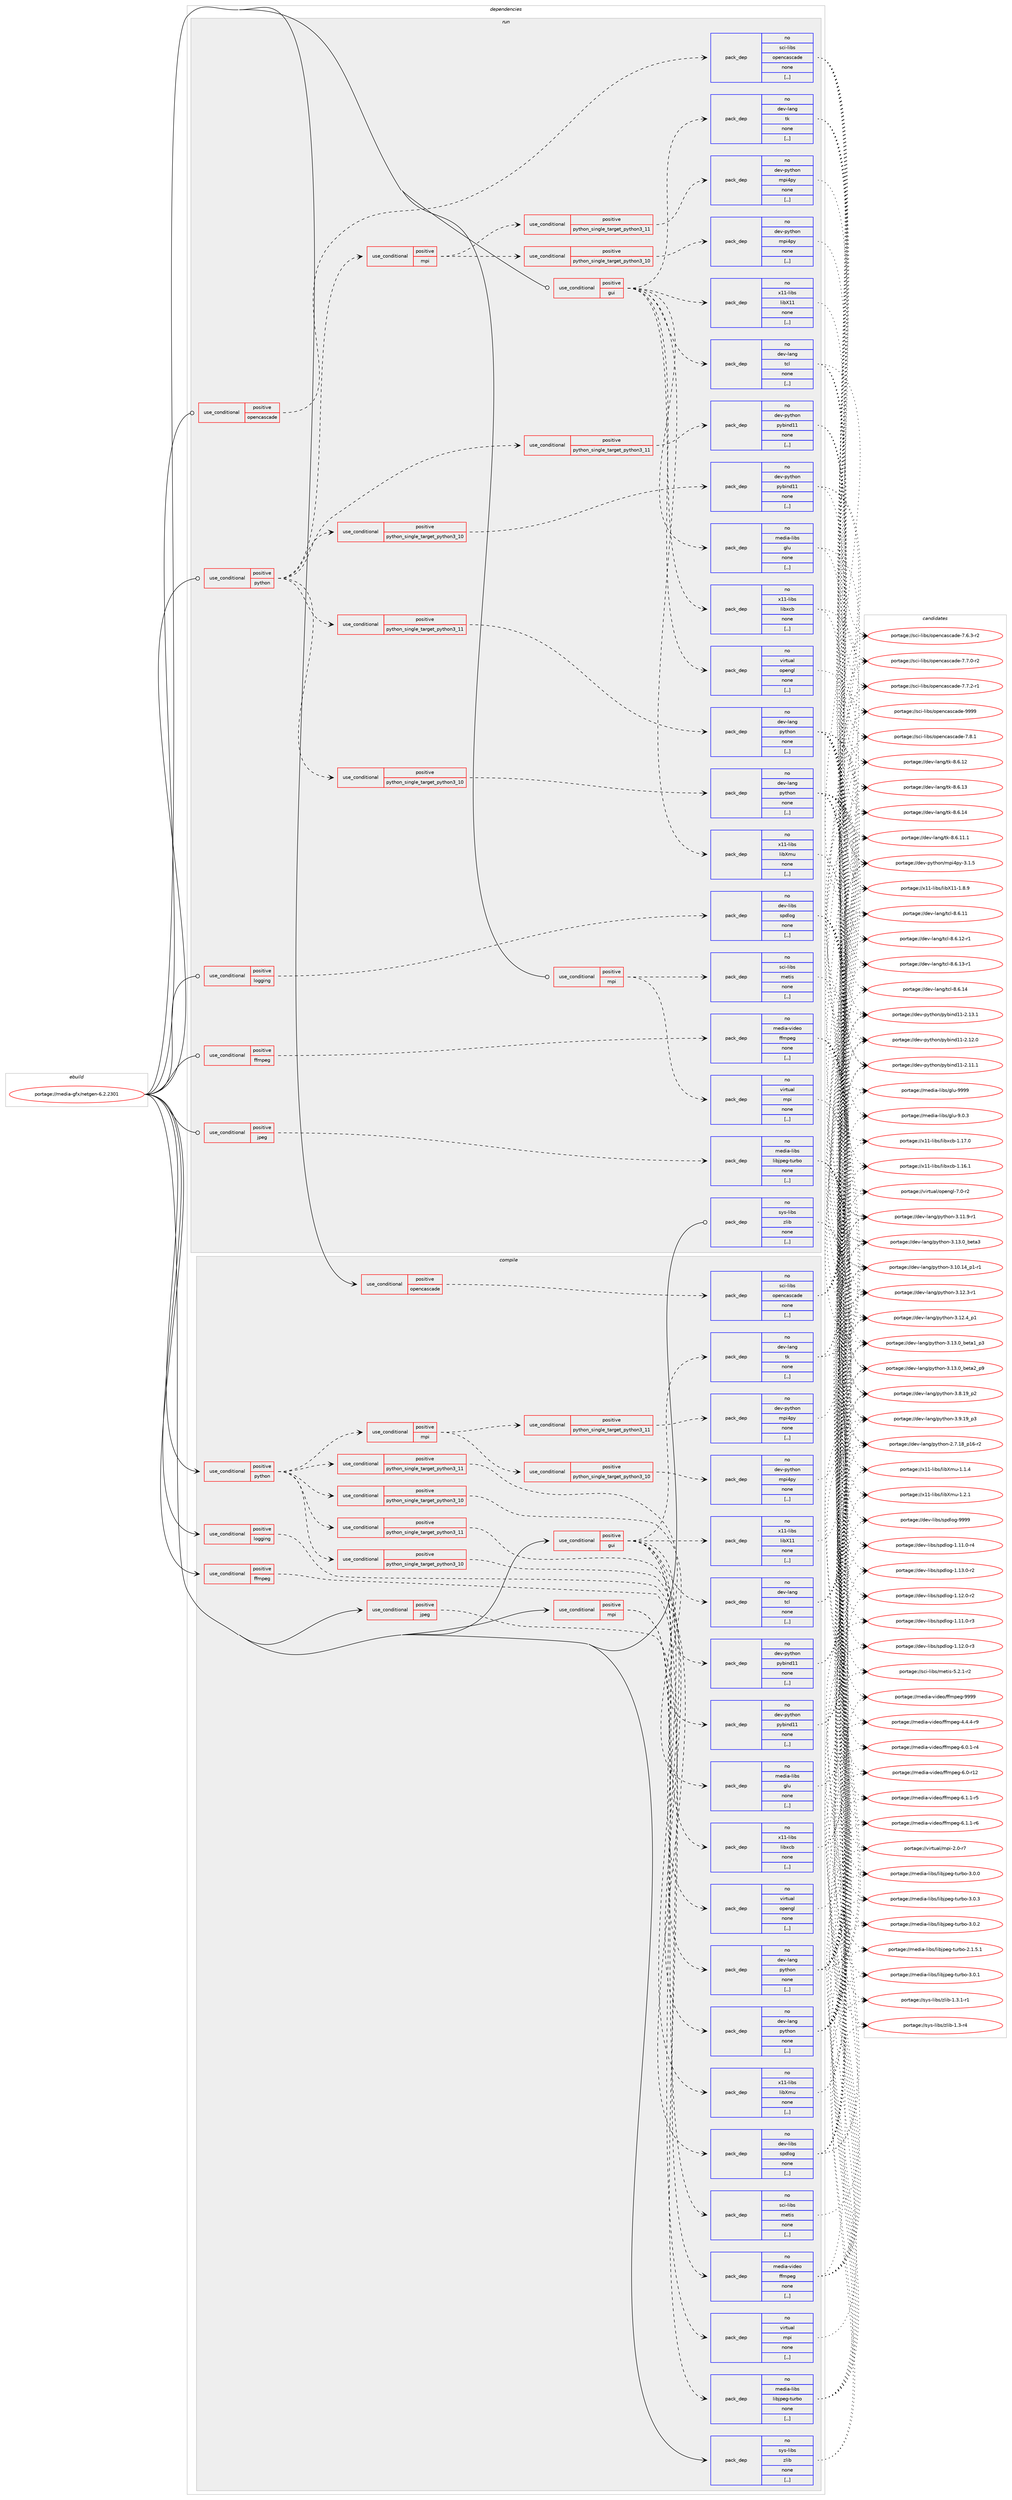 digraph prolog {

# *************
# Graph options
# *************

newrank=true;
concentrate=true;
compound=true;
graph [rankdir=LR,fontname=Helvetica,fontsize=10,ranksep=1.5];#, ranksep=2.5, nodesep=0.2];
edge  [arrowhead=vee];
node  [fontname=Helvetica,fontsize=10];

# **********
# The ebuild
# **********

subgraph cluster_leftcol {
color=gray;
rank=same;
label=<<i>ebuild</i>>;
id [label="portage://media-gfx/netgen-6.2.2301", color=red, width=4, href="../media-gfx/netgen-6.2.2301.svg"];
}

# ****************
# The dependencies
# ****************

subgraph cluster_midcol {
color=gray;
label=<<i>dependencies</i>>;
subgraph cluster_compile {
fillcolor="#eeeeee";
style=filled;
label=<<i>compile</i>>;
subgraph cond72094 {
dependency286039 [label=<<TABLE BORDER="0" CELLBORDER="1" CELLSPACING="0" CELLPADDING="4"><TR><TD ROWSPAN="3" CELLPADDING="10">use_conditional</TD></TR><TR><TD>positive</TD></TR><TR><TD>ffmpeg</TD></TR></TABLE>>, shape=none, color=red];
subgraph pack211648 {
dependency286040 [label=<<TABLE BORDER="0" CELLBORDER="1" CELLSPACING="0" CELLPADDING="4" WIDTH="220"><TR><TD ROWSPAN="6" CELLPADDING="30">pack_dep</TD></TR><TR><TD WIDTH="110">no</TD></TR><TR><TD>media-video</TD></TR><TR><TD>ffmpeg</TD></TR><TR><TD>none</TD></TR><TR><TD>[,,]</TD></TR></TABLE>>, shape=none, color=blue];
}
dependency286039:e -> dependency286040:w [weight=20,style="dashed",arrowhead="vee"];
}
id:e -> dependency286039:w [weight=20,style="solid",arrowhead="vee"];
subgraph cond72095 {
dependency286041 [label=<<TABLE BORDER="0" CELLBORDER="1" CELLSPACING="0" CELLPADDING="4"><TR><TD ROWSPAN="3" CELLPADDING="10">use_conditional</TD></TR><TR><TD>positive</TD></TR><TR><TD>gui</TD></TR></TABLE>>, shape=none, color=red];
subgraph pack211649 {
dependency286042 [label=<<TABLE BORDER="0" CELLBORDER="1" CELLSPACING="0" CELLPADDING="4" WIDTH="220"><TR><TD ROWSPAN="6" CELLPADDING="30">pack_dep</TD></TR><TR><TD WIDTH="110">no</TD></TR><TR><TD>dev-lang</TD></TR><TR><TD>tcl</TD></TR><TR><TD>none</TD></TR><TR><TD>[,,]</TD></TR></TABLE>>, shape=none, color=blue];
}
dependency286041:e -> dependency286042:w [weight=20,style="dashed",arrowhead="vee"];
subgraph pack211650 {
dependency286043 [label=<<TABLE BORDER="0" CELLBORDER="1" CELLSPACING="0" CELLPADDING="4" WIDTH="220"><TR><TD ROWSPAN="6" CELLPADDING="30">pack_dep</TD></TR><TR><TD WIDTH="110">no</TD></TR><TR><TD>dev-lang</TD></TR><TR><TD>tk</TD></TR><TR><TD>none</TD></TR><TR><TD>[,,]</TD></TR></TABLE>>, shape=none, color=blue];
}
dependency286041:e -> dependency286043:w [weight=20,style="dashed",arrowhead="vee"];
subgraph pack211651 {
dependency286044 [label=<<TABLE BORDER="0" CELLBORDER="1" CELLSPACING="0" CELLPADDING="4" WIDTH="220"><TR><TD ROWSPAN="6" CELLPADDING="30">pack_dep</TD></TR><TR><TD WIDTH="110">no</TD></TR><TR><TD>media-libs</TD></TR><TR><TD>glu</TD></TR><TR><TD>none</TD></TR><TR><TD>[,,]</TD></TR></TABLE>>, shape=none, color=blue];
}
dependency286041:e -> dependency286044:w [weight=20,style="dashed",arrowhead="vee"];
subgraph pack211652 {
dependency286045 [label=<<TABLE BORDER="0" CELLBORDER="1" CELLSPACING="0" CELLPADDING="4" WIDTH="220"><TR><TD ROWSPAN="6" CELLPADDING="30">pack_dep</TD></TR><TR><TD WIDTH="110">no</TD></TR><TR><TD>virtual</TD></TR><TR><TD>opengl</TD></TR><TR><TD>none</TD></TR><TR><TD>[,,]</TD></TR></TABLE>>, shape=none, color=blue];
}
dependency286041:e -> dependency286045:w [weight=20,style="dashed",arrowhead="vee"];
subgraph pack211653 {
dependency286046 [label=<<TABLE BORDER="0" CELLBORDER="1" CELLSPACING="0" CELLPADDING="4" WIDTH="220"><TR><TD ROWSPAN="6" CELLPADDING="30">pack_dep</TD></TR><TR><TD WIDTH="110">no</TD></TR><TR><TD>x11-libs</TD></TR><TR><TD>libX11</TD></TR><TR><TD>none</TD></TR><TR><TD>[,,]</TD></TR></TABLE>>, shape=none, color=blue];
}
dependency286041:e -> dependency286046:w [weight=20,style="dashed",arrowhead="vee"];
subgraph pack211654 {
dependency286047 [label=<<TABLE BORDER="0" CELLBORDER="1" CELLSPACING="0" CELLPADDING="4" WIDTH="220"><TR><TD ROWSPAN="6" CELLPADDING="30">pack_dep</TD></TR><TR><TD WIDTH="110">no</TD></TR><TR><TD>x11-libs</TD></TR><TR><TD>libXmu</TD></TR><TR><TD>none</TD></TR><TR><TD>[,,]</TD></TR></TABLE>>, shape=none, color=blue];
}
dependency286041:e -> dependency286047:w [weight=20,style="dashed",arrowhead="vee"];
subgraph pack211655 {
dependency286048 [label=<<TABLE BORDER="0" CELLBORDER="1" CELLSPACING="0" CELLPADDING="4" WIDTH="220"><TR><TD ROWSPAN="6" CELLPADDING="30">pack_dep</TD></TR><TR><TD WIDTH="110">no</TD></TR><TR><TD>x11-libs</TD></TR><TR><TD>libxcb</TD></TR><TR><TD>none</TD></TR><TR><TD>[,,]</TD></TR></TABLE>>, shape=none, color=blue];
}
dependency286041:e -> dependency286048:w [weight=20,style="dashed",arrowhead="vee"];
}
id:e -> dependency286041:w [weight=20,style="solid",arrowhead="vee"];
subgraph cond72096 {
dependency286049 [label=<<TABLE BORDER="0" CELLBORDER="1" CELLSPACING="0" CELLPADDING="4"><TR><TD ROWSPAN="3" CELLPADDING="10">use_conditional</TD></TR><TR><TD>positive</TD></TR><TR><TD>jpeg</TD></TR></TABLE>>, shape=none, color=red];
subgraph pack211656 {
dependency286050 [label=<<TABLE BORDER="0" CELLBORDER="1" CELLSPACING="0" CELLPADDING="4" WIDTH="220"><TR><TD ROWSPAN="6" CELLPADDING="30">pack_dep</TD></TR><TR><TD WIDTH="110">no</TD></TR><TR><TD>media-libs</TD></TR><TR><TD>libjpeg-turbo</TD></TR><TR><TD>none</TD></TR><TR><TD>[,,]</TD></TR></TABLE>>, shape=none, color=blue];
}
dependency286049:e -> dependency286050:w [weight=20,style="dashed",arrowhead="vee"];
}
id:e -> dependency286049:w [weight=20,style="solid",arrowhead="vee"];
subgraph cond72097 {
dependency286051 [label=<<TABLE BORDER="0" CELLBORDER="1" CELLSPACING="0" CELLPADDING="4"><TR><TD ROWSPAN="3" CELLPADDING="10">use_conditional</TD></TR><TR><TD>positive</TD></TR><TR><TD>logging</TD></TR></TABLE>>, shape=none, color=red];
subgraph pack211657 {
dependency286052 [label=<<TABLE BORDER="0" CELLBORDER="1" CELLSPACING="0" CELLPADDING="4" WIDTH="220"><TR><TD ROWSPAN="6" CELLPADDING="30">pack_dep</TD></TR><TR><TD WIDTH="110">no</TD></TR><TR><TD>dev-libs</TD></TR><TR><TD>spdlog</TD></TR><TR><TD>none</TD></TR><TR><TD>[,,]</TD></TR></TABLE>>, shape=none, color=blue];
}
dependency286051:e -> dependency286052:w [weight=20,style="dashed",arrowhead="vee"];
}
id:e -> dependency286051:w [weight=20,style="solid",arrowhead="vee"];
subgraph cond72098 {
dependency286053 [label=<<TABLE BORDER="0" CELLBORDER="1" CELLSPACING="0" CELLPADDING="4"><TR><TD ROWSPAN="3" CELLPADDING="10">use_conditional</TD></TR><TR><TD>positive</TD></TR><TR><TD>mpi</TD></TR></TABLE>>, shape=none, color=red];
subgraph pack211658 {
dependency286054 [label=<<TABLE BORDER="0" CELLBORDER="1" CELLSPACING="0" CELLPADDING="4" WIDTH="220"><TR><TD ROWSPAN="6" CELLPADDING="30">pack_dep</TD></TR><TR><TD WIDTH="110">no</TD></TR><TR><TD>sci-libs</TD></TR><TR><TD>metis</TD></TR><TR><TD>none</TD></TR><TR><TD>[,,]</TD></TR></TABLE>>, shape=none, color=blue];
}
dependency286053:e -> dependency286054:w [weight=20,style="dashed",arrowhead="vee"];
subgraph pack211659 {
dependency286055 [label=<<TABLE BORDER="0" CELLBORDER="1" CELLSPACING="0" CELLPADDING="4" WIDTH="220"><TR><TD ROWSPAN="6" CELLPADDING="30">pack_dep</TD></TR><TR><TD WIDTH="110">no</TD></TR><TR><TD>virtual</TD></TR><TR><TD>mpi</TD></TR><TR><TD>none</TD></TR><TR><TD>[,,]</TD></TR></TABLE>>, shape=none, color=blue];
}
dependency286053:e -> dependency286055:w [weight=20,style="dashed",arrowhead="vee"];
}
id:e -> dependency286053:w [weight=20,style="solid",arrowhead="vee"];
subgraph cond72099 {
dependency286056 [label=<<TABLE BORDER="0" CELLBORDER="1" CELLSPACING="0" CELLPADDING="4"><TR><TD ROWSPAN="3" CELLPADDING="10">use_conditional</TD></TR><TR><TD>positive</TD></TR><TR><TD>opencascade</TD></TR></TABLE>>, shape=none, color=red];
subgraph pack211660 {
dependency286057 [label=<<TABLE BORDER="0" CELLBORDER="1" CELLSPACING="0" CELLPADDING="4" WIDTH="220"><TR><TD ROWSPAN="6" CELLPADDING="30">pack_dep</TD></TR><TR><TD WIDTH="110">no</TD></TR><TR><TD>sci-libs</TD></TR><TR><TD>opencascade</TD></TR><TR><TD>none</TD></TR><TR><TD>[,,]</TD></TR></TABLE>>, shape=none, color=blue];
}
dependency286056:e -> dependency286057:w [weight=20,style="dashed",arrowhead="vee"];
}
id:e -> dependency286056:w [weight=20,style="solid",arrowhead="vee"];
subgraph cond72100 {
dependency286058 [label=<<TABLE BORDER="0" CELLBORDER="1" CELLSPACING="0" CELLPADDING="4"><TR><TD ROWSPAN="3" CELLPADDING="10">use_conditional</TD></TR><TR><TD>positive</TD></TR><TR><TD>python</TD></TR></TABLE>>, shape=none, color=red];
subgraph cond72101 {
dependency286059 [label=<<TABLE BORDER="0" CELLBORDER="1" CELLSPACING="0" CELLPADDING="4"><TR><TD ROWSPAN="3" CELLPADDING="10">use_conditional</TD></TR><TR><TD>positive</TD></TR><TR><TD>python_single_target_python3_10</TD></TR></TABLE>>, shape=none, color=red];
subgraph pack211661 {
dependency286060 [label=<<TABLE BORDER="0" CELLBORDER="1" CELLSPACING="0" CELLPADDING="4" WIDTH="220"><TR><TD ROWSPAN="6" CELLPADDING="30">pack_dep</TD></TR><TR><TD WIDTH="110">no</TD></TR><TR><TD>dev-lang</TD></TR><TR><TD>python</TD></TR><TR><TD>none</TD></TR><TR><TD>[,,]</TD></TR></TABLE>>, shape=none, color=blue];
}
dependency286059:e -> dependency286060:w [weight=20,style="dashed",arrowhead="vee"];
}
dependency286058:e -> dependency286059:w [weight=20,style="dashed",arrowhead="vee"];
subgraph cond72102 {
dependency286061 [label=<<TABLE BORDER="0" CELLBORDER="1" CELLSPACING="0" CELLPADDING="4"><TR><TD ROWSPAN="3" CELLPADDING="10">use_conditional</TD></TR><TR><TD>positive</TD></TR><TR><TD>python_single_target_python3_11</TD></TR></TABLE>>, shape=none, color=red];
subgraph pack211662 {
dependency286062 [label=<<TABLE BORDER="0" CELLBORDER="1" CELLSPACING="0" CELLPADDING="4" WIDTH="220"><TR><TD ROWSPAN="6" CELLPADDING="30">pack_dep</TD></TR><TR><TD WIDTH="110">no</TD></TR><TR><TD>dev-lang</TD></TR><TR><TD>python</TD></TR><TR><TD>none</TD></TR><TR><TD>[,,]</TD></TR></TABLE>>, shape=none, color=blue];
}
dependency286061:e -> dependency286062:w [weight=20,style="dashed",arrowhead="vee"];
}
dependency286058:e -> dependency286061:w [weight=20,style="dashed",arrowhead="vee"];
subgraph cond72103 {
dependency286063 [label=<<TABLE BORDER="0" CELLBORDER="1" CELLSPACING="0" CELLPADDING="4"><TR><TD ROWSPAN="3" CELLPADDING="10">use_conditional</TD></TR><TR><TD>positive</TD></TR><TR><TD>python_single_target_python3_10</TD></TR></TABLE>>, shape=none, color=red];
subgraph pack211663 {
dependency286064 [label=<<TABLE BORDER="0" CELLBORDER="1" CELLSPACING="0" CELLPADDING="4" WIDTH="220"><TR><TD ROWSPAN="6" CELLPADDING="30">pack_dep</TD></TR><TR><TD WIDTH="110">no</TD></TR><TR><TD>dev-python</TD></TR><TR><TD>pybind11</TD></TR><TR><TD>none</TD></TR><TR><TD>[,,]</TD></TR></TABLE>>, shape=none, color=blue];
}
dependency286063:e -> dependency286064:w [weight=20,style="dashed",arrowhead="vee"];
}
dependency286058:e -> dependency286063:w [weight=20,style="dashed",arrowhead="vee"];
subgraph cond72104 {
dependency286065 [label=<<TABLE BORDER="0" CELLBORDER="1" CELLSPACING="0" CELLPADDING="4"><TR><TD ROWSPAN="3" CELLPADDING="10">use_conditional</TD></TR><TR><TD>positive</TD></TR><TR><TD>python_single_target_python3_11</TD></TR></TABLE>>, shape=none, color=red];
subgraph pack211664 {
dependency286066 [label=<<TABLE BORDER="0" CELLBORDER="1" CELLSPACING="0" CELLPADDING="4" WIDTH="220"><TR><TD ROWSPAN="6" CELLPADDING="30">pack_dep</TD></TR><TR><TD WIDTH="110">no</TD></TR><TR><TD>dev-python</TD></TR><TR><TD>pybind11</TD></TR><TR><TD>none</TD></TR><TR><TD>[,,]</TD></TR></TABLE>>, shape=none, color=blue];
}
dependency286065:e -> dependency286066:w [weight=20,style="dashed",arrowhead="vee"];
}
dependency286058:e -> dependency286065:w [weight=20,style="dashed",arrowhead="vee"];
subgraph cond72105 {
dependency286067 [label=<<TABLE BORDER="0" CELLBORDER="1" CELLSPACING="0" CELLPADDING="4"><TR><TD ROWSPAN="3" CELLPADDING="10">use_conditional</TD></TR><TR><TD>positive</TD></TR><TR><TD>mpi</TD></TR></TABLE>>, shape=none, color=red];
subgraph cond72106 {
dependency286068 [label=<<TABLE BORDER="0" CELLBORDER="1" CELLSPACING="0" CELLPADDING="4"><TR><TD ROWSPAN="3" CELLPADDING="10">use_conditional</TD></TR><TR><TD>positive</TD></TR><TR><TD>python_single_target_python3_10</TD></TR></TABLE>>, shape=none, color=red];
subgraph pack211665 {
dependency286069 [label=<<TABLE BORDER="0" CELLBORDER="1" CELLSPACING="0" CELLPADDING="4" WIDTH="220"><TR><TD ROWSPAN="6" CELLPADDING="30">pack_dep</TD></TR><TR><TD WIDTH="110">no</TD></TR><TR><TD>dev-python</TD></TR><TR><TD>mpi4py</TD></TR><TR><TD>none</TD></TR><TR><TD>[,,]</TD></TR></TABLE>>, shape=none, color=blue];
}
dependency286068:e -> dependency286069:w [weight=20,style="dashed",arrowhead="vee"];
}
dependency286067:e -> dependency286068:w [weight=20,style="dashed",arrowhead="vee"];
subgraph cond72107 {
dependency286070 [label=<<TABLE BORDER="0" CELLBORDER="1" CELLSPACING="0" CELLPADDING="4"><TR><TD ROWSPAN="3" CELLPADDING="10">use_conditional</TD></TR><TR><TD>positive</TD></TR><TR><TD>python_single_target_python3_11</TD></TR></TABLE>>, shape=none, color=red];
subgraph pack211666 {
dependency286071 [label=<<TABLE BORDER="0" CELLBORDER="1" CELLSPACING="0" CELLPADDING="4" WIDTH="220"><TR><TD ROWSPAN="6" CELLPADDING="30">pack_dep</TD></TR><TR><TD WIDTH="110">no</TD></TR><TR><TD>dev-python</TD></TR><TR><TD>mpi4py</TD></TR><TR><TD>none</TD></TR><TR><TD>[,,]</TD></TR></TABLE>>, shape=none, color=blue];
}
dependency286070:e -> dependency286071:w [weight=20,style="dashed",arrowhead="vee"];
}
dependency286067:e -> dependency286070:w [weight=20,style="dashed",arrowhead="vee"];
}
dependency286058:e -> dependency286067:w [weight=20,style="dashed",arrowhead="vee"];
}
id:e -> dependency286058:w [weight=20,style="solid",arrowhead="vee"];
subgraph pack211667 {
dependency286072 [label=<<TABLE BORDER="0" CELLBORDER="1" CELLSPACING="0" CELLPADDING="4" WIDTH="220"><TR><TD ROWSPAN="6" CELLPADDING="30">pack_dep</TD></TR><TR><TD WIDTH="110">no</TD></TR><TR><TD>sys-libs</TD></TR><TR><TD>zlib</TD></TR><TR><TD>none</TD></TR><TR><TD>[,,]</TD></TR></TABLE>>, shape=none, color=blue];
}
id:e -> dependency286072:w [weight=20,style="solid",arrowhead="vee"];
}
subgraph cluster_compileandrun {
fillcolor="#eeeeee";
style=filled;
label=<<i>compile and run</i>>;
}
subgraph cluster_run {
fillcolor="#eeeeee";
style=filled;
label=<<i>run</i>>;
subgraph cond72108 {
dependency286073 [label=<<TABLE BORDER="0" CELLBORDER="1" CELLSPACING="0" CELLPADDING="4"><TR><TD ROWSPAN="3" CELLPADDING="10">use_conditional</TD></TR><TR><TD>positive</TD></TR><TR><TD>ffmpeg</TD></TR></TABLE>>, shape=none, color=red];
subgraph pack211668 {
dependency286074 [label=<<TABLE BORDER="0" CELLBORDER="1" CELLSPACING="0" CELLPADDING="4" WIDTH="220"><TR><TD ROWSPAN="6" CELLPADDING="30">pack_dep</TD></TR><TR><TD WIDTH="110">no</TD></TR><TR><TD>media-video</TD></TR><TR><TD>ffmpeg</TD></TR><TR><TD>none</TD></TR><TR><TD>[,,]</TD></TR></TABLE>>, shape=none, color=blue];
}
dependency286073:e -> dependency286074:w [weight=20,style="dashed",arrowhead="vee"];
}
id:e -> dependency286073:w [weight=20,style="solid",arrowhead="odot"];
subgraph cond72109 {
dependency286075 [label=<<TABLE BORDER="0" CELLBORDER="1" CELLSPACING="0" CELLPADDING="4"><TR><TD ROWSPAN="3" CELLPADDING="10">use_conditional</TD></TR><TR><TD>positive</TD></TR><TR><TD>gui</TD></TR></TABLE>>, shape=none, color=red];
subgraph pack211669 {
dependency286076 [label=<<TABLE BORDER="0" CELLBORDER="1" CELLSPACING="0" CELLPADDING="4" WIDTH="220"><TR><TD ROWSPAN="6" CELLPADDING="30">pack_dep</TD></TR><TR><TD WIDTH="110">no</TD></TR><TR><TD>dev-lang</TD></TR><TR><TD>tcl</TD></TR><TR><TD>none</TD></TR><TR><TD>[,,]</TD></TR></TABLE>>, shape=none, color=blue];
}
dependency286075:e -> dependency286076:w [weight=20,style="dashed",arrowhead="vee"];
subgraph pack211670 {
dependency286077 [label=<<TABLE BORDER="0" CELLBORDER="1" CELLSPACING="0" CELLPADDING="4" WIDTH="220"><TR><TD ROWSPAN="6" CELLPADDING="30">pack_dep</TD></TR><TR><TD WIDTH="110">no</TD></TR><TR><TD>dev-lang</TD></TR><TR><TD>tk</TD></TR><TR><TD>none</TD></TR><TR><TD>[,,]</TD></TR></TABLE>>, shape=none, color=blue];
}
dependency286075:e -> dependency286077:w [weight=20,style="dashed",arrowhead="vee"];
subgraph pack211671 {
dependency286078 [label=<<TABLE BORDER="0" CELLBORDER="1" CELLSPACING="0" CELLPADDING="4" WIDTH="220"><TR><TD ROWSPAN="6" CELLPADDING="30">pack_dep</TD></TR><TR><TD WIDTH="110">no</TD></TR><TR><TD>media-libs</TD></TR><TR><TD>glu</TD></TR><TR><TD>none</TD></TR><TR><TD>[,,]</TD></TR></TABLE>>, shape=none, color=blue];
}
dependency286075:e -> dependency286078:w [weight=20,style="dashed",arrowhead="vee"];
subgraph pack211672 {
dependency286079 [label=<<TABLE BORDER="0" CELLBORDER="1" CELLSPACING="0" CELLPADDING="4" WIDTH="220"><TR><TD ROWSPAN="6" CELLPADDING="30">pack_dep</TD></TR><TR><TD WIDTH="110">no</TD></TR><TR><TD>virtual</TD></TR><TR><TD>opengl</TD></TR><TR><TD>none</TD></TR><TR><TD>[,,]</TD></TR></TABLE>>, shape=none, color=blue];
}
dependency286075:e -> dependency286079:w [weight=20,style="dashed",arrowhead="vee"];
subgraph pack211673 {
dependency286080 [label=<<TABLE BORDER="0" CELLBORDER="1" CELLSPACING="0" CELLPADDING="4" WIDTH="220"><TR><TD ROWSPAN="6" CELLPADDING="30">pack_dep</TD></TR><TR><TD WIDTH="110">no</TD></TR><TR><TD>x11-libs</TD></TR><TR><TD>libX11</TD></TR><TR><TD>none</TD></TR><TR><TD>[,,]</TD></TR></TABLE>>, shape=none, color=blue];
}
dependency286075:e -> dependency286080:w [weight=20,style="dashed",arrowhead="vee"];
subgraph pack211674 {
dependency286081 [label=<<TABLE BORDER="0" CELLBORDER="1" CELLSPACING="0" CELLPADDING="4" WIDTH="220"><TR><TD ROWSPAN="6" CELLPADDING="30">pack_dep</TD></TR><TR><TD WIDTH="110">no</TD></TR><TR><TD>x11-libs</TD></TR><TR><TD>libXmu</TD></TR><TR><TD>none</TD></TR><TR><TD>[,,]</TD></TR></TABLE>>, shape=none, color=blue];
}
dependency286075:e -> dependency286081:w [weight=20,style="dashed",arrowhead="vee"];
subgraph pack211675 {
dependency286082 [label=<<TABLE BORDER="0" CELLBORDER="1" CELLSPACING="0" CELLPADDING="4" WIDTH="220"><TR><TD ROWSPAN="6" CELLPADDING="30">pack_dep</TD></TR><TR><TD WIDTH="110">no</TD></TR><TR><TD>x11-libs</TD></TR><TR><TD>libxcb</TD></TR><TR><TD>none</TD></TR><TR><TD>[,,]</TD></TR></TABLE>>, shape=none, color=blue];
}
dependency286075:e -> dependency286082:w [weight=20,style="dashed",arrowhead="vee"];
}
id:e -> dependency286075:w [weight=20,style="solid",arrowhead="odot"];
subgraph cond72110 {
dependency286083 [label=<<TABLE BORDER="0" CELLBORDER="1" CELLSPACING="0" CELLPADDING="4"><TR><TD ROWSPAN="3" CELLPADDING="10">use_conditional</TD></TR><TR><TD>positive</TD></TR><TR><TD>jpeg</TD></TR></TABLE>>, shape=none, color=red];
subgraph pack211676 {
dependency286084 [label=<<TABLE BORDER="0" CELLBORDER="1" CELLSPACING="0" CELLPADDING="4" WIDTH="220"><TR><TD ROWSPAN="6" CELLPADDING="30">pack_dep</TD></TR><TR><TD WIDTH="110">no</TD></TR><TR><TD>media-libs</TD></TR><TR><TD>libjpeg-turbo</TD></TR><TR><TD>none</TD></TR><TR><TD>[,,]</TD></TR></TABLE>>, shape=none, color=blue];
}
dependency286083:e -> dependency286084:w [weight=20,style="dashed",arrowhead="vee"];
}
id:e -> dependency286083:w [weight=20,style="solid",arrowhead="odot"];
subgraph cond72111 {
dependency286085 [label=<<TABLE BORDER="0" CELLBORDER="1" CELLSPACING="0" CELLPADDING="4"><TR><TD ROWSPAN="3" CELLPADDING="10">use_conditional</TD></TR><TR><TD>positive</TD></TR><TR><TD>logging</TD></TR></TABLE>>, shape=none, color=red];
subgraph pack211677 {
dependency286086 [label=<<TABLE BORDER="0" CELLBORDER="1" CELLSPACING="0" CELLPADDING="4" WIDTH="220"><TR><TD ROWSPAN="6" CELLPADDING="30">pack_dep</TD></TR><TR><TD WIDTH="110">no</TD></TR><TR><TD>dev-libs</TD></TR><TR><TD>spdlog</TD></TR><TR><TD>none</TD></TR><TR><TD>[,,]</TD></TR></TABLE>>, shape=none, color=blue];
}
dependency286085:e -> dependency286086:w [weight=20,style="dashed",arrowhead="vee"];
}
id:e -> dependency286085:w [weight=20,style="solid",arrowhead="odot"];
subgraph cond72112 {
dependency286087 [label=<<TABLE BORDER="0" CELLBORDER="1" CELLSPACING="0" CELLPADDING="4"><TR><TD ROWSPAN="3" CELLPADDING="10">use_conditional</TD></TR><TR><TD>positive</TD></TR><TR><TD>mpi</TD></TR></TABLE>>, shape=none, color=red];
subgraph pack211678 {
dependency286088 [label=<<TABLE BORDER="0" CELLBORDER="1" CELLSPACING="0" CELLPADDING="4" WIDTH="220"><TR><TD ROWSPAN="6" CELLPADDING="30">pack_dep</TD></TR><TR><TD WIDTH="110">no</TD></TR><TR><TD>sci-libs</TD></TR><TR><TD>metis</TD></TR><TR><TD>none</TD></TR><TR><TD>[,,]</TD></TR></TABLE>>, shape=none, color=blue];
}
dependency286087:e -> dependency286088:w [weight=20,style="dashed",arrowhead="vee"];
subgraph pack211679 {
dependency286089 [label=<<TABLE BORDER="0" CELLBORDER="1" CELLSPACING="0" CELLPADDING="4" WIDTH="220"><TR><TD ROWSPAN="6" CELLPADDING="30">pack_dep</TD></TR><TR><TD WIDTH="110">no</TD></TR><TR><TD>virtual</TD></TR><TR><TD>mpi</TD></TR><TR><TD>none</TD></TR><TR><TD>[,,]</TD></TR></TABLE>>, shape=none, color=blue];
}
dependency286087:e -> dependency286089:w [weight=20,style="dashed",arrowhead="vee"];
}
id:e -> dependency286087:w [weight=20,style="solid",arrowhead="odot"];
subgraph cond72113 {
dependency286090 [label=<<TABLE BORDER="0" CELLBORDER="1" CELLSPACING="0" CELLPADDING="4"><TR><TD ROWSPAN="3" CELLPADDING="10">use_conditional</TD></TR><TR><TD>positive</TD></TR><TR><TD>opencascade</TD></TR></TABLE>>, shape=none, color=red];
subgraph pack211680 {
dependency286091 [label=<<TABLE BORDER="0" CELLBORDER="1" CELLSPACING="0" CELLPADDING="4" WIDTH="220"><TR><TD ROWSPAN="6" CELLPADDING="30">pack_dep</TD></TR><TR><TD WIDTH="110">no</TD></TR><TR><TD>sci-libs</TD></TR><TR><TD>opencascade</TD></TR><TR><TD>none</TD></TR><TR><TD>[,,]</TD></TR></TABLE>>, shape=none, color=blue];
}
dependency286090:e -> dependency286091:w [weight=20,style="dashed",arrowhead="vee"];
}
id:e -> dependency286090:w [weight=20,style="solid",arrowhead="odot"];
subgraph cond72114 {
dependency286092 [label=<<TABLE BORDER="0" CELLBORDER="1" CELLSPACING="0" CELLPADDING="4"><TR><TD ROWSPAN="3" CELLPADDING="10">use_conditional</TD></TR><TR><TD>positive</TD></TR><TR><TD>python</TD></TR></TABLE>>, shape=none, color=red];
subgraph cond72115 {
dependency286093 [label=<<TABLE BORDER="0" CELLBORDER="1" CELLSPACING="0" CELLPADDING="4"><TR><TD ROWSPAN="3" CELLPADDING="10">use_conditional</TD></TR><TR><TD>positive</TD></TR><TR><TD>python_single_target_python3_10</TD></TR></TABLE>>, shape=none, color=red];
subgraph pack211681 {
dependency286094 [label=<<TABLE BORDER="0" CELLBORDER="1" CELLSPACING="0" CELLPADDING="4" WIDTH="220"><TR><TD ROWSPAN="6" CELLPADDING="30">pack_dep</TD></TR><TR><TD WIDTH="110">no</TD></TR><TR><TD>dev-lang</TD></TR><TR><TD>python</TD></TR><TR><TD>none</TD></TR><TR><TD>[,,]</TD></TR></TABLE>>, shape=none, color=blue];
}
dependency286093:e -> dependency286094:w [weight=20,style="dashed",arrowhead="vee"];
}
dependency286092:e -> dependency286093:w [weight=20,style="dashed",arrowhead="vee"];
subgraph cond72116 {
dependency286095 [label=<<TABLE BORDER="0" CELLBORDER="1" CELLSPACING="0" CELLPADDING="4"><TR><TD ROWSPAN="3" CELLPADDING="10">use_conditional</TD></TR><TR><TD>positive</TD></TR><TR><TD>python_single_target_python3_11</TD></TR></TABLE>>, shape=none, color=red];
subgraph pack211682 {
dependency286096 [label=<<TABLE BORDER="0" CELLBORDER="1" CELLSPACING="0" CELLPADDING="4" WIDTH="220"><TR><TD ROWSPAN="6" CELLPADDING="30">pack_dep</TD></TR><TR><TD WIDTH="110">no</TD></TR><TR><TD>dev-lang</TD></TR><TR><TD>python</TD></TR><TR><TD>none</TD></TR><TR><TD>[,,]</TD></TR></TABLE>>, shape=none, color=blue];
}
dependency286095:e -> dependency286096:w [weight=20,style="dashed",arrowhead="vee"];
}
dependency286092:e -> dependency286095:w [weight=20,style="dashed",arrowhead="vee"];
subgraph cond72117 {
dependency286097 [label=<<TABLE BORDER="0" CELLBORDER="1" CELLSPACING="0" CELLPADDING="4"><TR><TD ROWSPAN="3" CELLPADDING="10">use_conditional</TD></TR><TR><TD>positive</TD></TR><TR><TD>python_single_target_python3_10</TD></TR></TABLE>>, shape=none, color=red];
subgraph pack211683 {
dependency286098 [label=<<TABLE BORDER="0" CELLBORDER="1" CELLSPACING="0" CELLPADDING="4" WIDTH="220"><TR><TD ROWSPAN="6" CELLPADDING="30">pack_dep</TD></TR><TR><TD WIDTH="110">no</TD></TR><TR><TD>dev-python</TD></TR><TR><TD>pybind11</TD></TR><TR><TD>none</TD></TR><TR><TD>[,,]</TD></TR></TABLE>>, shape=none, color=blue];
}
dependency286097:e -> dependency286098:w [weight=20,style="dashed",arrowhead="vee"];
}
dependency286092:e -> dependency286097:w [weight=20,style="dashed",arrowhead="vee"];
subgraph cond72118 {
dependency286099 [label=<<TABLE BORDER="0" CELLBORDER="1" CELLSPACING="0" CELLPADDING="4"><TR><TD ROWSPAN="3" CELLPADDING="10">use_conditional</TD></TR><TR><TD>positive</TD></TR><TR><TD>python_single_target_python3_11</TD></TR></TABLE>>, shape=none, color=red];
subgraph pack211684 {
dependency286100 [label=<<TABLE BORDER="0" CELLBORDER="1" CELLSPACING="0" CELLPADDING="4" WIDTH="220"><TR><TD ROWSPAN="6" CELLPADDING="30">pack_dep</TD></TR><TR><TD WIDTH="110">no</TD></TR><TR><TD>dev-python</TD></TR><TR><TD>pybind11</TD></TR><TR><TD>none</TD></TR><TR><TD>[,,]</TD></TR></TABLE>>, shape=none, color=blue];
}
dependency286099:e -> dependency286100:w [weight=20,style="dashed",arrowhead="vee"];
}
dependency286092:e -> dependency286099:w [weight=20,style="dashed",arrowhead="vee"];
subgraph cond72119 {
dependency286101 [label=<<TABLE BORDER="0" CELLBORDER="1" CELLSPACING="0" CELLPADDING="4"><TR><TD ROWSPAN="3" CELLPADDING="10">use_conditional</TD></TR><TR><TD>positive</TD></TR><TR><TD>mpi</TD></TR></TABLE>>, shape=none, color=red];
subgraph cond72120 {
dependency286102 [label=<<TABLE BORDER="0" CELLBORDER="1" CELLSPACING="0" CELLPADDING="4"><TR><TD ROWSPAN="3" CELLPADDING="10">use_conditional</TD></TR><TR><TD>positive</TD></TR><TR><TD>python_single_target_python3_10</TD></TR></TABLE>>, shape=none, color=red];
subgraph pack211685 {
dependency286103 [label=<<TABLE BORDER="0" CELLBORDER="1" CELLSPACING="0" CELLPADDING="4" WIDTH="220"><TR><TD ROWSPAN="6" CELLPADDING="30">pack_dep</TD></TR><TR><TD WIDTH="110">no</TD></TR><TR><TD>dev-python</TD></TR><TR><TD>mpi4py</TD></TR><TR><TD>none</TD></TR><TR><TD>[,,]</TD></TR></TABLE>>, shape=none, color=blue];
}
dependency286102:e -> dependency286103:w [weight=20,style="dashed",arrowhead="vee"];
}
dependency286101:e -> dependency286102:w [weight=20,style="dashed",arrowhead="vee"];
subgraph cond72121 {
dependency286104 [label=<<TABLE BORDER="0" CELLBORDER="1" CELLSPACING="0" CELLPADDING="4"><TR><TD ROWSPAN="3" CELLPADDING="10">use_conditional</TD></TR><TR><TD>positive</TD></TR><TR><TD>python_single_target_python3_11</TD></TR></TABLE>>, shape=none, color=red];
subgraph pack211686 {
dependency286105 [label=<<TABLE BORDER="0" CELLBORDER="1" CELLSPACING="0" CELLPADDING="4" WIDTH="220"><TR><TD ROWSPAN="6" CELLPADDING="30">pack_dep</TD></TR><TR><TD WIDTH="110">no</TD></TR><TR><TD>dev-python</TD></TR><TR><TD>mpi4py</TD></TR><TR><TD>none</TD></TR><TR><TD>[,,]</TD></TR></TABLE>>, shape=none, color=blue];
}
dependency286104:e -> dependency286105:w [weight=20,style="dashed",arrowhead="vee"];
}
dependency286101:e -> dependency286104:w [weight=20,style="dashed",arrowhead="vee"];
}
dependency286092:e -> dependency286101:w [weight=20,style="dashed",arrowhead="vee"];
}
id:e -> dependency286092:w [weight=20,style="solid",arrowhead="odot"];
subgraph pack211687 {
dependency286106 [label=<<TABLE BORDER="0" CELLBORDER="1" CELLSPACING="0" CELLPADDING="4" WIDTH="220"><TR><TD ROWSPAN="6" CELLPADDING="30">pack_dep</TD></TR><TR><TD WIDTH="110">no</TD></TR><TR><TD>sys-libs</TD></TR><TR><TD>zlib</TD></TR><TR><TD>none</TD></TR><TR><TD>[,,]</TD></TR></TABLE>>, shape=none, color=blue];
}
id:e -> dependency286106:w [weight=20,style="solid",arrowhead="odot"];
}
}

# **************
# The candidates
# **************

subgraph cluster_choices {
rank=same;
color=gray;
label=<<i>candidates</i>>;

subgraph choice211648 {
color=black;
nodesep=1;
choice1091011001059745118105100101111471021021091121011034552465246524511457 [label="portage://media-video/ffmpeg-4.4.4-r9", color=red, width=4,href="../media-video/ffmpeg-4.4.4-r9.svg"];
choice10910110010597451181051001011114710210210911210110345544648451144950 [label="portage://media-video/ffmpeg-6.0-r12", color=red, width=4,href="../media-video/ffmpeg-6.0-r12.svg"];
choice1091011001059745118105100101111471021021091121011034554464846494511452 [label="portage://media-video/ffmpeg-6.0.1-r4", color=red, width=4,href="../media-video/ffmpeg-6.0.1-r4.svg"];
choice1091011001059745118105100101111471021021091121011034554464946494511453 [label="portage://media-video/ffmpeg-6.1.1-r5", color=red, width=4,href="../media-video/ffmpeg-6.1.1-r5.svg"];
choice1091011001059745118105100101111471021021091121011034554464946494511454 [label="portage://media-video/ffmpeg-6.1.1-r6", color=red, width=4,href="../media-video/ffmpeg-6.1.1-r6.svg"];
choice1091011001059745118105100101111471021021091121011034557575757 [label="portage://media-video/ffmpeg-9999", color=red, width=4,href="../media-video/ffmpeg-9999.svg"];
dependency286040:e -> choice1091011001059745118105100101111471021021091121011034552465246524511457:w [style=dotted,weight="100"];
dependency286040:e -> choice10910110010597451181051001011114710210210911210110345544648451144950:w [style=dotted,weight="100"];
dependency286040:e -> choice1091011001059745118105100101111471021021091121011034554464846494511452:w [style=dotted,weight="100"];
dependency286040:e -> choice1091011001059745118105100101111471021021091121011034554464946494511453:w [style=dotted,weight="100"];
dependency286040:e -> choice1091011001059745118105100101111471021021091121011034554464946494511454:w [style=dotted,weight="100"];
dependency286040:e -> choice1091011001059745118105100101111471021021091121011034557575757:w [style=dotted,weight="100"];
}
subgraph choice211649 {
color=black;
nodesep=1;
choice1001011184510897110103471169910845564654464949 [label="portage://dev-lang/tcl-8.6.11", color=red, width=4,href="../dev-lang/tcl-8.6.11.svg"];
choice10010111845108971101034711699108455646544649504511449 [label="portage://dev-lang/tcl-8.6.12-r1", color=red, width=4,href="../dev-lang/tcl-8.6.12-r1.svg"];
choice10010111845108971101034711699108455646544649514511449 [label="portage://dev-lang/tcl-8.6.13-r1", color=red, width=4,href="../dev-lang/tcl-8.6.13-r1.svg"];
choice1001011184510897110103471169910845564654464952 [label="portage://dev-lang/tcl-8.6.14", color=red, width=4,href="../dev-lang/tcl-8.6.14.svg"];
dependency286042:e -> choice1001011184510897110103471169910845564654464949:w [style=dotted,weight="100"];
dependency286042:e -> choice10010111845108971101034711699108455646544649504511449:w [style=dotted,weight="100"];
dependency286042:e -> choice10010111845108971101034711699108455646544649514511449:w [style=dotted,weight="100"];
dependency286042:e -> choice1001011184510897110103471169910845564654464952:w [style=dotted,weight="100"];
}
subgraph choice211650 {
color=black;
nodesep=1;
choice100101118451089711010347116107455646544649494649 [label="portage://dev-lang/tk-8.6.11.1", color=red, width=4,href="../dev-lang/tk-8.6.11.1.svg"];
choice10010111845108971101034711610745564654464950 [label="portage://dev-lang/tk-8.6.12", color=red, width=4,href="../dev-lang/tk-8.6.12.svg"];
choice10010111845108971101034711610745564654464951 [label="portage://dev-lang/tk-8.6.13", color=red, width=4,href="../dev-lang/tk-8.6.13.svg"];
choice10010111845108971101034711610745564654464952 [label="portage://dev-lang/tk-8.6.14", color=red, width=4,href="../dev-lang/tk-8.6.14.svg"];
dependency286043:e -> choice100101118451089711010347116107455646544649494649:w [style=dotted,weight="100"];
dependency286043:e -> choice10010111845108971101034711610745564654464950:w [style=dotted,weight="100"];
dependency286043:e -> choice10010111845108971101034711610745564654464951:w [style=dotted,weight="100"];
dependency286043:e -> choice10010111845108971101034711610745564654464952:w [style=dotted,weight="100"];
}
subgraph choice211651 {
color=black;
nodesep=1;
choice10910110010597451081059811547103108117455746484651 [label="portage://media-libs/glu-9.0.3", color=red, width=4,href="../media-libs/glu-9.0.3.svg"];
choice109101100105974510810598115471031081174557575757 [label="portage://media-libs/glu-9999", color=red, width=4,href="../media-libs/glu-9999.svg"];
dependency286044:e -> choice10910110010597451081059811547103108117455746484651:w [style=dotted,weight="100"];
dependency286044:e -> choice109101100105974510810598115471031081174557575757:w [style=dotted,weight="100"];
}
subgraph choice211652 {
color=black;
nodesep=1;
choice1181051141161179710847111112101110103108455546484511450 [label="portage://virtual/opengl-7.0-r2", color=red, width=4,href="../virtual/opengl-7.0-r2.svg"];
dependency286045:e -> choice1181051141161179710847111112101110103108455546484511450:w [style=dotted,weight="100"];
}
subgraph choice211653 {
color=black;
nodesep=1;
choice120494945108105981154710810598884949454946564657 [label="portage://x11-libs/libX11-1.8.9", color=red, width=4,href="../x11-libs/libX11-1.8.9.svg"];
dependency286046:e -> choice120494945108105981154710810598884949454946564657:w [style=dotted,weight="100"];
}
subgraph choice211654 {
color=black;
nodesep=1;
choice12049494510810598115471081059888109117454946494652 [label="portage://x11-libs/libXmu-1.1.4", color=red, width=4,href="../x11-libs/libXmu-1.1.4.svg"];
choice12049494510810598115471081059888109117454946504649 [label="portage://x11-libs/libXmu-1.2.1", color=red, width=4,href="../x11-libs/libXmu-1.2.1.svg"];
dependency286047:e -> choice12049494510810598115471081059888109117454946494652:w [style=dotted,weight="100"];
dependency286047:e -> choice12049494510810598115471081059888109117454946504649:w [style=dotted,weight="100"];
}
subgraph choice211655 {
color=black;
nodesep=1;
choice120494945108105981154710810598120999845494649544649 [label="portage://x11-libs/libxcb-1.16.1", color=red, width=4,href="../x11-libs/libxcb-1.16.1.svg"];
choice120494945108105981154710810598120999845494649554648 [label="portage://x11-libs/libxcb-1.17.0", color=red, width=4,href="../x11-libs/libxcb-1.17.0.svg"];
dependency286048:e -> choice120494945108105981154710810598120999845494649544649:w [style=dotted,weight="100"];
dependency286048:e -> choice120494945108105981154710810598120999845494649554648:w [style=dotted,weight="100"];
}
subgraph choice211656 {
color=black;
nodesep=1;
choice109101100105974510810598115471081059810611210110345116117114981114550464946534649 [label="portage://media-libs/libjpeg-turbo-2.1.5.1", color=red, width=4,href="../media-libs/libjpeg-turbo-2.1.5.1.svg"];
choice10910110010597451081059811547108105981061121011034511611711498111455146484648 [label="portage://media-libs/libjpeg-turbo-3.0.0", color=red, width=4,href="../media-libs/libjpeg-turbo-3.0.0.svg"];
choice10910110010597451081059811547108105981061121011034511611711498111455146484649 [label="portage://media-libs/libjpeg-turbo-3.0.1", color=red, width=4,href="../media-libs/libjpeg-turbo-3.0.1.svg"];
choice10910110010597451081059811547108105981061121011034511611711498111455146484650 [label="portage://media-libs/libjpeg-turbo-3.0.2", color=red, width=4,href="../media-libs/libjpeg-turbo-3.0.2.svg"];
choice10910110010597451081059811547108105981061121011034511611711498111455146484651 [label="portage://media-libs/libjpeg-turbo-3.0.3", color=red, width=4,href="../media-libs/libjpeg-turbo-3.0.3.svg"];
dependency286050:e -> choice109101100105974510810598115471081059810611210110345116117114981114550464946534649:w [style=dotted,weight="100"];
dependency286050:e -> choice10910110010597451081059811547108105981061121011034511611711498111455146484648:w [style=dotted,weight="100"];
dependency286050:e -> choice10910110010597451081059811547108105981061121011034511611711498111455146484649:w [style=dotted,weight="100"];
dependency286050:e -> choice10910110010597451081059811547108105981061121011034511611711498111455146484650:w [style=dotted,weight="100"];
dependency286050:e -> choice10910110010597451081059811547108105981061121011034511611711498111455146484651:w [style=dotted,weight="100"];
}
subgraph choice211657 {
color=black;
nodesep=1;
choice100101118451081059811547115112100108111103454946494946484511451 [label="portage://dev-libs/spdlog-1.11.0-r3", color=red, width=4,href="../dev-libs/spdlog-1.11.0-r3.svg"];
choice100101118451081059811547115112100108111103454946494946484511452 [label="portage://dev-libs/spdlog-1.11.0-r4", color=red, width=4,href="../dev-libs/spdlog-1.11.0-r4.svg"];
choice100101118451081059811547115112100108111103454946495046484511450 [label="portage://dev-libs/spdlog-1.12.0-r2", color=red, width=4,href="../dev-libs/spdlog-1.12.0-r2.svg"];
choice100101118451081059811547115112100108111103454946495046484511451 [label="portage://dev-libs/spdlog-1.12.0-r3", color=red, width=4,href="../dev-libs/spdlog-1.12.0-r3.svg"];
choice100101118451081059811547115112100108111103454946495146484511450 [label="portage://dev-libs/spdlog-1.13.0-r2", color=red, width=4,href="../dev-libs/spdlog-1.13.0-r2.svg"];
choice1001011184510810598115471151121001081111034557575757 [label="portage://dev-libs/spdlog-9999", color=red, width=4,href="../dev-libs/spdlog-9999.svg"];
dependency286052:e -> choice100101118451081059811547115112100108111103454946494946484511451:w [style=dotted,weight="100"];
dependency286052:e -> choice100101118451081059811547115112100108111103454946494946484511452:w [style=dotted,weight="100"];
dependency286052:e -> choice100101118451081059811547115112100108111103454946495046484511450:w [style=dotted,weight="100"];
dependency286052:e -> choice100101118451081059811547115112100108111103454946495046484511451:w [style=dotted,weight="100"];
dependency286052:e -> choice100101118451081059811547115112100108111103454946495146484511450:w [style=dotted,weight="100"];
dependency286052:e -> choice1001011184510810598115471151121001081111034557575757:w [style=dotted,weight="100"];
}
subgraph choice211658 {
color=black;
nodesep=1;
choice115991054510810598115471091011161051154553465046494511450 [label="portage://sci-libs/metis-5.2.1-r2", color=red, width=4,href="../sci-libs/metis-5.2.1-r2.svg"];
dependency286054:e -> choice115991054510810598115471091011161051154553465046494511450:w [style=dotted,weight="100"];
}
subgraph choice211659 {
color=black;
nodesep=1;
choice1181051141161179710847109112105455046484511455 [label="portage://virtual/mpi-2.0-r7", color=red, width=4,href="../virtual/mpi-2.0-r7.svg"];
dependency286055:e -> choice1181051141161179710847109112105455046484511455:w [style=dotted,weight="100"];
}
subgraph choice211660 {
color=black;
nodesep=1;
choice11599105451081059811547111112101110999711599971001014555465446514511450 [label="portage://sci-libs/opencascade-7.6.3-r2", color=red, width=4,href="../sci-libs/opencascade-7.6.3-r2.svg"];
choice11599105451081059811547111112101110999711599971001014555465546484511450 [label="portage://sci-libs/opencascade-7.7.0-r2", color=red, width=4,href="../sci-libs/opencascade-7.7.0-r2.svg"];
choice11599105451081059811547111112101110999711599971001014555465546504511449 [label="portage://sci-libs/opencascade-7.7.2-r1", color=red, width=4,href="../sci-libs/opencascade-7.7.2-r1.svg"];
choice1159910545108105981154711111210111099971159997100101455546564649 [label="portage://sci-libs/opencascade-7.8.1", color=red, width=4,href="../sci-libs/opencascade-7.8.1.svg"];
choice11599105451081059811547111112101110999711599971001014557575757 [label="portage://sci-libs/opencascade-9999", color=red, width=4,href="../sci-libs/opencascade-9999.svg"];
dependency286057:e -> choice11599105451081059811547111112101110999711599971001014555465446514511450:w [style=dotted,weight="100"];
dependency286057:e -> choice11599105451081059811547111112101110999711599971001014555465546484511450:w [style=dotted,weight="100"];
dependency286057:e -> choice11599105451081059811547111112101110999711599971001014555465546504511449:w [style=dotted,weight="100"];
dependency286057:e -> choice1159910545108105981154711111210111099971159997100101455546564649:w [style=dotted,weight="100"];
dependency286057:e -> choice11599105451081059811547111112101110999711599971001014557575757:w [style=dotted,weight="100"];
}
subgraph choice211661 {
color=black;
nodesep=1;
choice100101118451089711010347112121116104111110455046554649569511249544511450 [label="portage://dev-lang/python-2.7.18_p16-r2", color=red, width=4,href="../dev-lang/python-2.7.18_p16-r2.svg"];
choice100101118451089711010347112121116104111110455146494846495295112494511449 [label="portage://dev-lang/python-3.10.14_p1-r1", color=red, width=4,href="../dev-lang/python-3.10.14_p1-r1.svg"];
choice100101118451089711010347112121116104111110455146494946574511449 [label="portage://dev-lang/python-3.11.9-r1", color=red, width=4,href="../dev-lang/python-3.11.9-r1.svg"];
choice100101118451089711010347112121116104111110455146495046514511449 [label="portage://dev-lang/python-3.12.3-r1", color=red, width=4,href="../dev-lang/python-3.12.3-r1.svg"];
choice100101118451089711010347112121116104111110455146495046529511249 [label="portage://dev-lang/python-3.12.4_p1", color=red, width=4,href="../dev-lang/python-3.12.4_p1.svg"];
choice10010111845108971101034711212111610411111045514649514648959810111697499511251 [label="portage://dev-lang/python-3.13.0_beta1_p3", color=red, width=4,href="../dev-lang/python-3.13.0_beta1_p3.svg"];
choice10010111845108971101034711212111610411111045514649514648959810111697509511257 [label="portage://dev-lang/python-3.13.0_beta2_p9", color=red, width=4,href="../dev-lang/python-3.13.0_beta2_p9.svg"];
choice1001011184510897110103471121211161041111104551464951464895981011169751 [label="portage://dev-lang/python-3.13.0_beta3", color=red, width=4,href="../dev-lang/python-3.13.0_beta3.svg"];
choice100101118451089711010347112121116104111110455146564649579511250 [label="portage://dev-lang/python-3.8.19_p2", color=red, width=4,href="../dev-lang/python-3.8.19_p2.svg"];
choice100101118451089711010347112121116104111110455146574649579511251 [label="portage://dev-lang/python-3.9.19_p3", color=red, width=4,href="../dev-lang/python-3.9.19_p3.svg"];
dependency286060:e -> choice100101118451089711010347112121116104111110455046554649569511249544511450:w [style=dotted,weight="100"];
dependency286060:e -> choice100101118451089711010347112121116104111110455146494846495295112494511449:w [style=dotted,weight="100"];
dependency286060:e -> choice100101118451089711010347112121116104111110455146494946574511449:w [style=dotted,weight="100"];
dependency286060:e -> choice100101118451089711010347112121116104111110455146495046514511449:w [style=dotted,weight="100"];
dependency286060:e -> choice100101118451089711010347112121116104111110455146495046529511249:w [style=dotted,weight="100"];
dependency286060:e -> choice10010111845108971101034711212111610411111045514649514648959810111697499511251:w [style=dotted,weight="100"];
dependency286060:e -> choice10010111845108971101034711212111610411111045514649514648959810111697509511257:w [style=dotted,weight="100"];
dependency286060:e -> choice1001011184510897110103471121211161041111104551464951464895981011169751:w [style=dotted,weight="100"];
dependency286060:e -> choice100101118451089711010347112121116104111110455146564649579511250:w [style=dotted,weight="100"];
dependency286060:e -> choice100101118451089711010347112121116104111110455146574649579511251:w [style=dotted,weight="100"];
}
subgraph choice211662 {
color=black;
nodesep=1;
choice100101118451089711010347112121116104111110455046554649569511249544511450 [label="portage://dev-lang/python-2.7.18_p16-r2", color=red, width=4,href="../dev-lang/python-2.7.18_p16-r2.svg"];
choice100101118451089711010347112121116104111110455146494846495295112494511449 [label="portage://dev-lang/python-3.10.14_p1-r1", color=red, width=4,href="../dev-lang/python-3.10.14_p1-r1.svg"];
choice100101118451089711010347112121116104111110455146494946574511449 [label="portage://dev-lang/python-3.11.9-r1", color=red, width=4,href="../dev-lang/python-3.11.9-r1.svg"];
choice100101118451089711010347112121116104111110455146495046514511449 [label="portage://dev-lang/python-3.12.3-r1", color=red, width=4,href="../dev-lang/python-3.12.3-r1.svg"];
choice100101118451089711010347112121116104111110455146495046529511249 [label="portage://dev-lang/python-3.12.4_p1", color=red, width=4,href="../dev-lang/python-3.12.4_p1.svg"];
choice10010111845108971101034711212111610411111045514649514648959810111697499511251 [label="portage://dev-lang/python-3.13.0_beta1_p3", color=red, width=4,href="../dev-lang/python-3.13.0_beta1_p3.svg"];
choice10010111845108971101034711212111610411111045514649514648959810111697509511257 [label="portage://dev-lang/python-3.13.0_beta2_p9", color=red, width=4,href="../dev-lang/python-3.13.0_beta2_p9.svg"];
choice1001011184510897110103471121211161041111104551464951464895981011169751 [label="portage://dev-lang/python-3.13.0_beta3", color=red, width=4,href="../dev-lang/python-3.13.0_beta3.svg"];
choice100101118451089711010347112121116104111110455146564649579511250 [label="portage://dev-lang/python-3.8.19_p2", color=red, width=4,href="../dev-lang/python-3.8.19_p2.svg"];
choice100101118451089711010347112121116104111110455146574649579511251 [label="portage://dev-lang/python-3.9.19_p3", color=red, width=4,href="../dev-lang/python-3.9.19_p3.svg"];
dependency286062:e -> choice100101118451089711010347112121116104111110455046554649569511249544511450:w [style=dotted,weight="100"];
dependency286062:e -> choice100101118451089711010347112121116104111110455146494846495295112494511449:w [style=dotted,weight="100"];
dependency286062:e -> choice100101118451089711010347112121116104111110455146494946574511449:w [style=dotted,weight="100"];
dependency286062:e -> choice100101118451089711010347112121116104111110455146495046514511449:w [style=dotted,weight="100"];
dependency286062:e -> choice100101118451089711010347112121116104111110455146495046529511249:w [style=dotted,weight="100"];
dependency286062:e -> choice10010111845108971101034711212111610411111045514649514648959810111697499511251:w [style=dotted,weight="100"];
dependency286062:e -> choice10010111845108971101034711212111610411111045514649514648959810111697509511257:w [style=dotted,weight="100"];
dependency286062:e -> choice1001011184510897110103471121211161041111104551464951464895981011169751:w [style=dotted,weight="100"];
dependency286062:e -> choice100101118451089711010347112121116104111110455146564649579511250:w [style=dotted,weight="100"];
dependency286062:e -> choice100101118451089711010347112121116104111110455146574649579511251:w [style=dotted,weight="100"];
}
subgraph choice211663 {
color=black;
nodesep=1;
choice100101118451121211161041111104711212198105110100494945504649494649 [label="portage://dev-python/pybind11-2.11.1", color=red, width=4,href="../dev-python/pybind11-2.11.1.svg"];
choice100101118451121211161041111104711212198105110100494945504649504648 [label="portage://dev-python/pybind11-2.12.0", color=red, width=4,href="../dev-python/pybind11-2.12.0.svg"];
choice100101118451121211161041111104711212198105110100494945504649514649 [label="portage://dev-python/pybind11-2.13.1", color=red, width=4,href="../dev-python/pybind11-2.13.1.svg"];
dependency286064:e -> choice100101118451121211161041111104711212198105110100494945504649494649:w [style=dotted,weight="100"];
dependency286064:e -> choice100101118451121211161041111104711212198105110100494945504649504648:w [style=dotted,weight="100"];
dependency286064:e -> choice100101118451121211161041111104711212198105110100494945504649514649:w [style=dotted,weight="100"];
}
subgraph choice211664 {
color=black;
nodesep=1;
choice100101118451121211161041111104711212198105110100494945504649494649 [label="portage://dev-python/pybind11-2.11.1", color=red, width=4,href="../dev-python/pybind11-2.11.1.svg"];
choice100101118451121211161041111104711212198105110100494945504649504648 [label="portage://dev-python/pybind11-2.12.0", color=red, width=4,href="../dev-python/pybind11-2.12.0.svg"];
choice100101118451121211161041111104711212198105110100494945504649514649 [label="portage://dev-python/pybind11-2.13.1", color=red, width=4,href="../dev-python/pybind11-2.13.1.svg"];
dependency286066:e -> choice100101118451121211161041111104711212198105110100494945504649494649:w [style=dotted,weight="100"];
dependency286066:e -> choice100101118451121211161041111104711212198105110100494945504649504648:w [style=dotted,weight="100"];
dependency286066:e -> choice100101118451121211161041111104711212198105110100494945504649514649:w [style=dotted,weight="100"];
}
subgraph choice211665 {
color=black;
nodesep=1;
choice100101118451121211161041111104710911210552112121455146494653 [label="portage://dev-python/mpi4py-3.1.5", color=red, width=4,href="../dev-python/mpi4py-3.1.5.svg"];
dependency286069:e -> choice100101118451121211161041111104710911210552112121455146494653:w [style=dotted,weight="100"];
}
subgraph choice211666 {
color=black;
nodesep=1;
choice100101118451121211161041111104710911210552112121455146494653 [label="portage://dev-python/mpi4py-3.1.5", color=red, width=4,href="../dev-python/mpi4py-3.1.5.svg"];
dependency286071:e -> choice100101118451121211161041111104710911210552112121455146494653:w [style=dotted,weight="100"];
}
subgraph choice211667 {
color=black;
nodesep=1;
choice11512111545108105981154712210810598454946514511452 [label="portage://sys-libs/zlib-1.3-r4", color=red, width=4,href="../sys-libs/zlib-1.3-r4.svg"];
choice115121115451081059811547122108105984549465146494511449 [label="portage://sys-libs/zlib-1.3.1-r1", color=red, width=4,href="../sys-libs/zlib-1.3.1-r1.svg"];
dependency286072:e -> choice11512111545108105981154712210810598454946514511452:w [style=dotted,weight="100"];
dependency286072:e -> choice115121115451081059811547122108105984549465146494511449:w [style=dotted,weight="100"];
}
subgraph choice211668 {
color=black;
nodesep=1;
choice1091011001059745118105100101111471021021091121011034552465246524511457 [label="portage://media-video/ffmpeg-4.4.4-r9", color=red, width=4,href="../media-video/ffmpeg-4.4.4-r9.svg"];
choice10910110010597451181051001011114710210210911210110345544648451144950 [label="portage://media-video/ffmpeg-6.0-r12", color=red, width=4,href="../media-video/ffmpeg-6.0-r12.svg"];
choice1091011001059745118105100101111471021021091121011034554464846494511452 [label="portage://media-video/ffmpeg-6.0.1-r4", color=red, width=4,href="../media-video/ffmpeg-6.0.1-r4.svg"];
choice1091011001059745118105100101111471021021091121011034554464946494511453 [label="portage://media-video/ffmpeg-6.1.1-r5", color=red, width=4,href="../media-video/ffmpeg-6.1.1-r5.svg"];
choice1091011001059745118105100101111471021021091121011034554464946494511454 [label="portage://media-video/ffmpeg-6.1.1-r6", color=red, width=4,href="../media-video/ffmpeg-6.1.1-r6.svg"];
choice1091011001059745118105100101111471021021091121011034557575757 [label="portage://media-video/ffmpeg-9999", color=red, width=4,href="../media-video/ffmpeg-9999.svg"];
dependency286074:e -> choice1091011001059745118105100101111471021021091121011034552465246524511457:w [style=dotted,weight="100"];
dependency286074:e -> choice10910110010597451181051001011114710210210911210110345544648451144950:w [style=dotted,weight="100"];
dependency286074:e -> choice1091011001059745118105100101111471021021091121011034554464846494511452:w [style=dotted,weight="100"];
dependency286074:e -> choice1091011001059745118105100101111471021021091121011034554464946494511453:w [style=dotted,weight="100"];
dependency286074:e -> choice1091011001059745118105100101111471021021091121011034554464946494511454:w [style=dotted,weight="100"];
dependency286074:e -> choice1091011001059745118105100101111471021021091121011034557575757:w [style=dotted,weight="100"];
}
subgraph choice211669 {
color=black;
nodesep=1;
choice1001011184510897110103471169910845564654464949 [label="portage://dev-lang/tcl-8.6.11", color=red, width=4,href="../dev-lang/tcl-8.6.11.svg"];
choice10010111845108971101034711699108455646544649504511449 [label="portage://dev-lang/tcl-8.6.12-r1", color=red, width=4,href="../dev-lang/tcl-8.6.12-r1.svg"];
choice10010111845108971101034711699108455646544649514511449 [label="portage://dev-lang/tcl-8.6.13-r1", color=red, width=4,href="../dev-lang/tcl-8.6.13-r1.svg"];
choice1001011184510897110103471169910845564654464952 [label="portage://dev-lang/tcl-8.6.14", color=red, width=4,href="../dev-lang/tcl-8.6.14.svg"];
dependency286076:e -> choice1001011184510897110103471169910845564654464949:w [style=dotted,weight="100"];
dependency286076:e -> choice10010111845108971101034711699108455646544649504511449:w [style=dotted,weight="100"];
dependency286076:e -> choice10010111845108971101034711699108455646544649514511449:w [style=dotted,weight="100"];
dependency286076:e -> choice1001011184510897110103471169910845564654464952:w [style=dotted,weight="100"];
}
subgraph choice211670 {
color=black;
nodesep=1;
choice100101118451089711010347116107455646544649494649 [label="portage://dev-lang/tk-8.6.11.1", color=red, width=4,href="../dev-lang/tk-8.6.11.1.svg"];
choice10010111845108971101034711610745564654464950 [label="portage://dev-lang/tk-8.6.12", color=red, width=4,href="../dev-lang/tk-8.6.12.svg"];
choice10010111845108971101034711610745564654464951 [label="portage://dev-lang/tk-8.6.13", color=red, width=4,href="../dev-lang/tk-8.6.13.svg"];
choice10010111845108971101034711610745564654464952 [label="portage://dev-lang/tk-8.6.14", color=red, width=4,href="../dev-lang/tk-8.6.14.svg"];
dependency286077:e -> choice100101118451089711010347116107455646544649494649:w [style=dotted,weight="100"];
dependency286077:e -> choice10010111845108971101034711610745564654464950:w [style=dotted,weight="100"];
dependency286077:e -> choice10010111845108971101034711610745564654464951:w [style=dotted,weight="100"];
dependency286077:e -> choice10010111845108971101034711610745564654464952:w [style=dotted,weight="100"];
}
subgraph choice211671 {
color=black;
nodesep=1;
choice10910110010597451081059811547103108117455746484651 [label="portage://media-libs/glu-9.0.3", color=red, width=4,href="../media-libs/glu-9.0.3.svg"];
choice109101100105974510810598115471031081174557575757 [label="portage://media-libs/glu-9999", color=red, width=4,href="../media-libs/glu-9999.svg"];
dependency286078:e -> choice10910110010597451081059811547103108117455746484651:w [style=dotted,weight="100"];
dependency286078:e -> choice109101100105974510810598115471031081174557575757:w [style=dotted,weight="100"];
}
subgraph choice211672 {
color=black;
nodesep=1;
choice1181051141161179710847111112101110103108455546484511450 [label="portage://virtual/opengl-7.0-r2", color=red, width=4,href="../virtual/opengl-7.0-r2.svg"];
dependency286079:e -> choice1181051141161179710847111112101110103108455546484511450:w [style=dotted,weight="100"];
}
subgraph choice211673 {
color=black;
nodesep=1;
choice120494945108105981154710810598884949454946564657 [label="portage://x11-libs/libX11-1.8.9", color=red, width=4,href="../x11-libs/libX11-1.8.9.svg"];
dependency286080:e -> choice120494945108105981154710810598884949454946564657:w [style=dotted,weight="100"];
}
subgraph choice211674 {
color=black;
nodesep=1;
choice12049494510810598115471081059888109117454946494652 [label="portage://x11-libs/libXmu-1.1.4", color=red, width=4,href="../x11-libs/libXmu-1.1.4.svg"];
choice12049494510810598115471081059888109117454946504649 [label="portage://x11-libs/libXmu-1.2.1", color=red, width=4,href="../x11-libs/libXmu-1.2.1.svg"];
dependency286081:e -> choice12049494510810598115471081059888109117454946494652:w [style=dotted,weight="100"];
dependency286081:e -> choice12049494510810598115471081059888109117454946504649:w [style=dotted,weight="100"];
}
subgraph choice211675 {
color=black;
nodesep=1;
choice120494945108105981154710810598120999845494649544649 [label="portage://x11-libs/libxcb-1.16.1", color=red, width=4,href="../x11-libs/libxcb-1.16.1.svg"];
choice120494945108105981154710810598120999845494649554648 [label="portage://x11-libs/libxcb-1.17.0", color=red, width=4,href="../x11-libs/libxcb-1.17.0.svg"];
dependency286082:e -> choice120494945108105981154710810598120999845494649544649:w [style=dotted,weight="100"];
dependency286082:e -> choice120494945108105981154710810598120999845494649554648:w [style=dotted,weight="100"];
}
subgraph choice211676 {
color=black;
nodesep=1;
choice109101100105974510810598115471081059810611210110345116117114981114550464946534649 [label="portage://media-libs/libjpeg-turbo-2.1.5.1", color=red, width=4,href="../media-libs/libjpeg-turbo-2.1.5.1.svg"];
choice10910110010597451081059811547108105981061121011034511611711498111455146484648 [label="portage://media-libs/libjpeg-turbo-3.0.0", color=red, width=4,href="../media-libs/libjpeg-turbo-3.0.0.svg"];
choice10910110010597451081059811547108105981061121011034511611711498111455146484649 [label="portage://media-libs/libjpeg-turbo-3.0.1", color=red, width=4,href="../media-libs/libjpeg-turbo-3.0.1.svg"];
choice10910110010597451081059811547108105981061121011034511611711498111455146484650 [label="portage://media-libs/libjpeg-turbo-3.0.2", color=red, width=4,href="../media-libs/libjpeg-turbo-3.0.2.svg"];
choice10910110010597451081059811547108105981061121011034511611711498111455146484651 [label="portage://media-libs/libjpeg-turbo-3.0.3", color=red, width=4,href="../media-libs/libjpeg-turbo-3.0.3.svg"];
dependency286084:e -> choice109101100105974510810598115471081059810611210110345116117114981114550464946534649:w [style=dotted,weight="100"];
dependency286084:e -> choice10910110010597451081059811547108105981061121011034511611711498111455146484648:w [style=dotted,weight="100"];
dependency286084:e -> choice10910110010597451081059811547108105981061121011034511611711498111455146484649:w [style=dotted,weight="100"];
dependency286084:e -> choice10910110010597451081059811547108105981061121011034511611711498111455146484650:w [style=dotted,weight="100"];
dependency286084:e -> choice10910110010597451081059811547108105981061121011034511611711498111455146484651:w [style=dotted,weight="100"];
}
subgraph choice211677 {
color=black;
nodesep=1;
choice100101118451081059811547115112100108111103454946494946484511451 [label="portage://dev-libs/spdlog-1.11.0-r3", color=red, width=4,href="../dev-libs/spdlog-1.11.0-r3.svg"];
choice100101118451081059811547115112100108111103454946494946484511452 [label="portage://dev-libs/spdlog-1.11.0-r4", color=red, width=4,href="../dev-libs/spdlog-1.11.0-r4.svg"];
choice100101118451081059811547115112100108111103454946495046484511450 [label="portage://dev-libs/spdlog-1.12.0-r2", color=red, width=4,href="../dev-libs/spdlog-1.12.0-r2.svg"];
choice100101118451081059811547115112100108111103454946495046484511451 [label="portage://dev-libs/spdlog-1.12.0-r3", color=red, width=4,href="../dev-libs/spdlog-1.12.0-r3.svg"];
choice100101118451081059811547115112100108111103454946495146484511450 [label="portage://dev-libs/spdlog-1.13.0-r2", color=red, width=4,href="../dev-libs/spdlog-1.13.0-r2.svg"];
choice1001011184510810598115471151121001081111034557575757 [label="portage://dev-libs/spdlog-9999", color=red, width=4,href="../dev-libs/spdlog-9999.svg"];
dependency286086:e -> choice100101118451081059811547115112100108111103454946494946484511451:w [style=dotted,weight="100"];
dependency286086:e -> choice100101118451081059811547115112100108111103454946494946484511452:w [style=dotted,weight="100"];
dependency286086:e -> choice100101118451081059811547115112100108111103454946495046484511450:w [style=dotted,weight="100"];
dependency286086:e -> choice100101118451081059811547115112100108111103454946495046484511451:w [style=dotted,weight="100"];
dependency286086:e -> choice100101118451081059811547115112100108111103454946495146484511450:w [style=dotted,weight="100"];
dependency286086:e -> choice1001011184510810598115471151121001081111034557575757:w [style=dotted,weight="100"];
}
subgraph choice211678 {
color=black;
nodesep=1;
choice115991054510810598115471091011161051154553465046494511450 [label="portage://sci-libs/metis-5.2.1-r2", color=red, width=4,href="../sci-libs/metis-5.2.1-r2.svg"];
dependency286088:e -> choice115991054510810598115471091011161051154553465046494511450:w [style=dotted,weight="100"];
}
subgraph choice211679 {
color=black;
nodesep=1;
choice1181051141161179710847109112105455046484511455 [label="portage://virtual/mpi-2.0-r7", color=red, width=4,href="../virtual/mpi-2.0-r7.svg"];
dependency286089:e -> choice1181051141161179710847109112105455046484511455:w [style=dotted,weight="100"];
}
subgraph choice211680 {
color=black;
nodesep=1;
choice11599105451081059811547111112101110999711599971001014555465446514511450 [label="portage://sci-libs/opencascade-7.6.3-r2", color=red, width=4,href="../sci-libs/opencascade-7.6.3-r2.svg"];
choice11599105451081059811547111112101110999711599971001014555465546484511450 [label="portage://sci-libs/opencascade-7.7.0-r2", color=red, width=4,href="../sci-libs/opencascade-7.7.0-r2.svg"];
choice11599105451081059811547111112101110999711599971001014555465546504511449 [label="portage://sci-libs/opencascade-7.7.2-r1", color=red, width=4,href="../sci-libs/opencascade-7.7.2-r1.svg"];
choice1159910545108105981154711111210111099971159997100101455546564649 [label="portage://sci-libs/opencascade-7.8.1", color=red, width=4,href="../sci-libs/opencascade-7.8.1.svg"];
choice11599105451081059811547111112101110999711599971001014557575757 [label="portage://sci-libs/opencascade-9999", color=red, width=4,href="../sci-libs/opencascade-9999.svg"];
dependency286091:e -> choice11599105451081059811547111112101110999711599971001014555465446514511450:w [style=dotted,weight="100"];
dependency286091:e -> choice11599105451081059811547111112101110999711599971001014555465546484511450:w [style=dotted,weight="100"];
dependency286091:e -> choice11599105451081059811547111112101110999711599971001014555465546504511449:w [style=dotted,weight="100"];
dependency286091:e -> choice1159910545108105981154711111210111099971159997100101455546564649:w [style=dotted,weight="100"];
dependency286091:e -> choice11599105451081059811547111112101110999711599971001014557575757:w [style=dotted,weight="100"];
}
subgraph choice211681 {
color=black;
nodesep=1;
choice100101118451089711010347112121116104111110455046554649569511249544511450 [label="portage://dev-lang/python-2.7.18_p16-r2", color=red, width=4,href="../dev-lang/python-2.7.18_p16-r2.svg"];
choice100101118451089711010347112121116104111110455146494846495295112494511449 [label="portage://dev-lang/python-3.10.14_p1-r1", color=red, width=4,href="../dev-lang/python-3.10.14_p1-r1.svg"];
choice100101118451089711010347112121116104111110455146494946574511449 [label="portage://dev-lang/python-3.11.9-r1", color=red, width=4,href="../dev-lang/python-3.11.9-r1.svg"];
choice100101118451089711010347112121116104111110455146495046514511449 [label="portage://dev-lang/python-3.12.3-r1", color=red, width=4,href="../dev-lang/python-3.12.3-r1.svg"];
choice100101118451089711010347112121116104111110455146495046529511249 [label="portage://dev-lang/python-3.12.4_p1", color=red, width=4,href="../dev-lang/python-3.12.4_p1.svg"];
choice10010111845108971101034711212111610411111045514649514648959810111697499511251 [label="portage://dev-lang/python-3.13.0_beta1_p3", color=red, width=4,href="../dev-lang/python-3.13.0_beta1_p3.svg"];
choice10010111845108971101034711212111610411111045514649514648959810111697509511257 [label="portage://dev-lang/python-3.13.0_beta2_p9", color=red, width=4,href="../dev-lang/python-3.13.0_beta2_p9.svg"];
choice1001011184510897110103471121211161041111104551464951464895981011169751 [label="portage://dev-lang/python-3.13.0_beta3", color=red, width=4,href="../dev-lang/python-3.13.0_beta3.svg"];
choice100101118451089711010347112121116104111110455146564649579511250 [label="portage://dev-lang/python-3.8.19_p2", color=red, width=4,href="../dev-lang/python-3.8.19_p2.svg"];
choice100101118451089711010347112121116104111110455146574649579511251 [label="portage://dev-lang/python-3.9.19_p3", color=red, width=4,href="../dev-lang/python-3.9.19_p3.svg"];
dependency286094:e -> choice100101118451089711010347112121116104111110455046554649569511249544511450:w [style=dotted,weight="100"];
dependency286094:e -> choice100101118451089711010347112121116104111110455146494846495295112494511449:w [style=dotted,weight="100"];
dependency286094:e -> choice100101118451089711010347112121116104111110455146494946574511449:w [style=dotted,weight="100"];
dependency286094:e -> choice100101118451089711010347112121116104111110455146495046514511449:w [style=dotted,weight="100"];
dependency286094:e -> choice100101118451089711010347112121116104111110455146495046529511249:w [style=dotted,weight="100"];
dependency286094:e -> choice10010111845108971101034711212111610411111045514649514648959810111697499511251:w [style=dotted,weight="100"];
dependency286094:e -> choice10010111845108971101034711212111610411111045514649514648959810111697509511257:w [style=dotted,weight="100"];
dependency286094:e -> choice1001011184510897110103471121211161041111104551464951464895981011169751:w [style=dotted,weight="100"];
dependency286094:e -> choice100101118451089711010347112121116104111110455146564649579511250:w [style=dotted,weight="100"];
dependency286094:e -> choice100101118451089711010347112121116104111110455146574649579511251:w [style=dotted,weight="100"];
}
subgraph choice211682 {
color=black;
nodesep=1;
choice100101118451089711010347112121116104111110455046554649569511249544511450 [label="portage://dev-lang/python-2.7.18_p16-r2", color=red, width=4,href="../dev-lang/python-2.7.18_p16-r2.svg"];
choice100101118451089711010347112121116104111110455146494846495295112494511449 [label="portage://dev-lang/python-3.10.14_p1-r1", color=red, width=4,href="../dev-lang/python-3.10.14_p1-r1.svg"];
choice100101118451089711010347112121116104111110455146494946574511449 [label="portage://dev-lang/python-3.11.9-r1", color=red, width=4,href="../dev-lang/python-3.11.9-r1.svg"];
choice100101118451089711010347112121116104111110455146495046514511449 [label="portage://dev-lang/python-3.12.3-r1", color=red, width=4,href="../dev-lang/python-3.12.3-r1.svg"];
choice100101118451089711010347112121116104111110455146495046529511249 [label="portage://dev-lang/python-3.12.4_p1", color=red, width=4,href="../dev-lang/python-3.12.4_p1.svg"];
choice10010111845108971101034711212111610411111045514649514648959810111697499511251 [label="portage://dev-lang/python-3.13.0_beta1_p3", color=red, width=4,href="../dev-lang/python-3.13.0_beta1_p3.svg"];
choice10010111845108971101034711212111610411111045514649514648959810111697509511257 [label="portage://dev-lang/python-3.13.0_beta2_p9", color=red, width=4,href="../dev-lang/python-3.13.0_beta2_p9.svg"];
choice1001011184510897110103471121211161041111104551464951464895981011169751 [label="portage://dev-lang/python-3.13.0_beta3", color=red, width=4,href="../dev-lang/python-3.13.0_beta3.svg"];
choice100101118451089711010347112121116104111110455146564649579511250 [label="portage://dev-lang/python-3.8.19_p2", color=red, width=4,href="../dev-lang/python-3.8.19_p2.svg"];
choice100101118451089711010347112121116104111110455146574649579511251 [label="portage://dev-lang/python-3.9.19_p3", color=red, width=4,href="../dev-lang/python-3.9.19_p3.svg"];
dependency286096:e -> choice100101118451089711010347112121116104111110455046554649569511249544511450:w [style=dotted,weight="100"];
dependency286096:e -> choice100101118451089711010347112121116104111110455146494846495295112494511449:w [style=dotted,weight="100"];
dependency286096:e -> choice100101118451089711010347112121116104111110455146494946574511449:w [style=dotted,weight="100"];
dependency286096:e -> choice100101118451089711010347112121116104111110455146495046514511449:w [style=dotted,weight="100"];
dependency286096:e -> choice100101118451089711010347112121116104111110455146495046529511249:w [style=dotted,weight="100"];
dependency286096:e -> choice10010111845108971101034711212111610411111045514649514648959810111697499511251:w [style=dotted,weight="100"];
dependency286096:e -> choice10010111845108971101034711212111610411111045514649514648959810111697509511257:w [style=dotted,weight="100"];
dependency286096:e -> choice1001011184510897110103471121211161041111104551464951464895981011169751:w [style=dotted,weight="100"];
dependency286096:e -> choice100101118451089711010347112121116104111110455146564649579511250:w [style=dotted,weight="100"];
dependency286096:e -> choice100101118451089711010347112121116104111110455146574649579511251:w [style=dotted,weight="100"];
}
subgraph choice211683 {
color=black;
nodesep=1;
choice100101118451121211161041111104711212198105110100494945504649494649 [label="portage://dev-python/pybind11-2.11.1", color=red, width=4,href="../dev-python/pybind11-2.11.1.svg"];
choice100101118451121211161041111104711212198105110100494945504649504648 [label="portage://dev-python/pybind11-2.12.0", color=red, width=4,href="../dev-python/pybind11-2.12.0.svg"];
choice100101118451121211161041111104711212198105110100494945504649514649 [label="portage://dev-python/pybind11-2.13.1", color=red, width=4,href="../dev-python/pybind11-2.13.1.svg"];
dependency286098:e -> choice100101118451121211161041111104711212198105110100494945504649494649:w [style=dotted,weight="100"];
dependency286098:e -> choice100101118451121211161041111104711212198105110100494945504649504648:w [style=dotted,weight="100"];
dependency286098:e -> choice100101118451121211161041111104711212198105110100494945504649514649:w [style=dotted,weight="100"];
}
subgraph choice211684 {
color=black;
nodesep=1;
choice100101118451121211161041111104711212198105110100494945504649494649 [label="portage://dev-python/pybind11-2.11.1", color=red, width=4,href="../dev-python/pybind11-2.11.1.svg"];
choice100101118451121211161041111104711212198105110100494945504649504648 [label="portage://dev-python/pybind11-2.12.0", color=red, width=4,href="../dev-python/pybind11-2.12.0.svg"];
choice100101118451121211161041111104711212198105110100494945504649514649 [label="portage://dev-python/pybind11-2.13.1", color=red, width=4,href="../dev-python/pybind11-2.13.1.svg"];
dependency286100:e -> choice100101118451121211161041111104711212198105110100494945504649494649:w [style=dotted,weight="100"];
dependency286100:e -> choice100101118451121211161041111104711212198105110100494945504649504648:w [style=dotted,weight="100"];
dependency286100:e -> choice100101118451121211161041111104711212198105110100494945504649514649:w [style=dotted,weight="100"];
}
subgraph choice211685 {
color=black;
nodesep=1;
choice100101118451121211161041111104710911210552112121455146494653 [label="portage://dev-python/mpi4py-3.1.5", color=red, width=4,href="../dev-python/mpi4py-3.1.5.svg"];
dependency286103:e -> choice100101118451121211161041111104710911210552112121455146494653:w [style=dotted,weight="100"];
}
subgraph choice211686 {
color=black;
nodesep=1;
choice100101118451121211161041111104710911210552112121455146494653 [label="portage://dev-python/mpi4py-3.1.5", color=red, width=4,href="../dev-python/mpi4py-3.1.5.svg"];
dependency286105:e -> choice100101118451121211161041111104710911210552112121455146494653:w [style=dotted,weight="100"];
}
subgraph choice211687 {
color=black;
nodesep=1;
choice11512111545108105981154712210810598454946514511452 [label="portage://sys-libs/zlib-1.3-r4", color=red, width=4,href="../sys-libs/zlib-1.3-r4.svg"];
choice115121115451081059811547122108105984549465146494511449 [label="portage://sys-libs/zlib-1.3.1-r1", color=red, width=4,href="../sys-libs/zlib-1.3.1-r1.svg"];
dependency286106:e -> choice11512111545108105981154712210810598454946514511452:w [style=dotted,weight="100"];
dependency286106:e -> choice115121115451081059811547122108105984549465146494511449:w [style=dotted,weight="100"];
}
}

}
